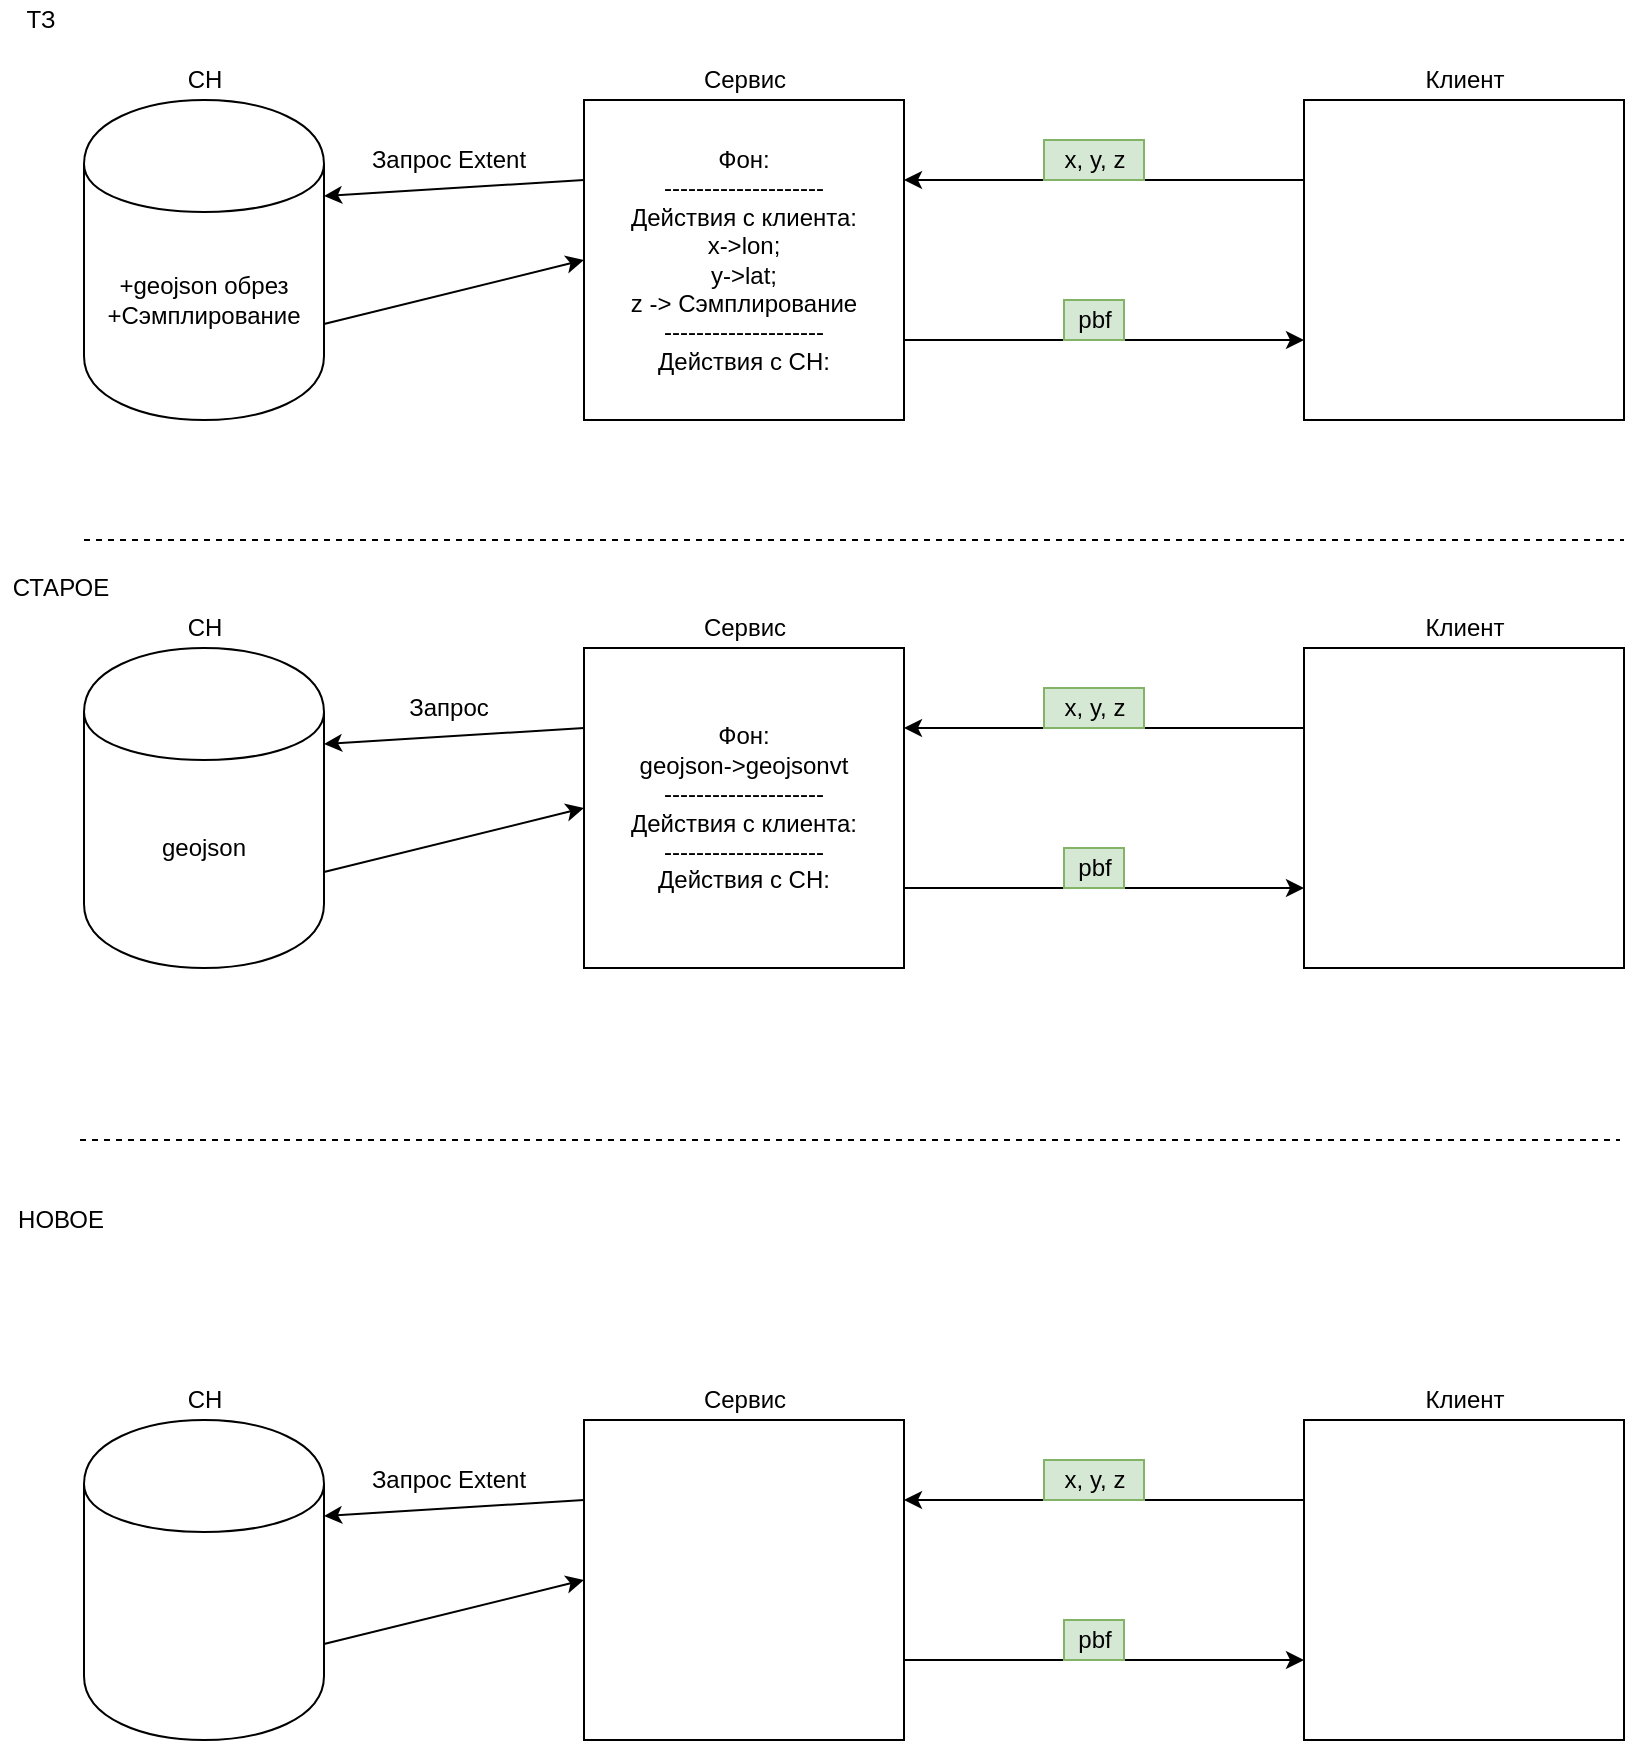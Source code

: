 <mxfile version="12.6.2" type="github">
  <diagram id="aXLdGU_kV2TTshU4usez" name="Page-1">
    <mxGraphModel dx="1422" dy="762" grid="1" gridSize="10" guides="1" tooltips="1" connect="1" arrows="1" fold="1" page="1" pageScale="1" pageWidth="827" pageHeight="1169" math="0" shadow="0">
      <root>
        <mxCell id="0"/>
        <mxCell id="1" parent="0"/>
        <mxCell id="2u9OrhuBSaxkkmq_U02D-1" value="+geojson обрез&lt;br&gt;+Сэмплирование" style="shape=cylinder;whiteSpace=wrap;html=1;boundedLbl=1;backgroundOutline=1;" parent="1" vertex="1">
          <mxGeometry x="42" y="60" width="120" height="160" as="geometry"/>
        </mxCell>
        <mxCell id="2u9OrhuBSaxkkmq_U02D-2" value="Фон:&lt;br&gt;--------------------&lt;br&gt;Действия с клиента:&lt;br&gt;x-&amp;gt;lon;&lt;br&gt;y-&amp;gt;lat;&lt;br&gt;z -&amp;gt; Сэмплирование&lt;br&gt;--------------------&lt;br&gt;Действия с CH:" style="whiteSpace=wrap;html=1;aspect=fixed;" parent="1" vertex="1">
          <mxGeometry x="292" y="60" width="160" height="160" as="geometry"/>
        </mxCell>
        <mxCell id="2u9OrhuBSaxkkmq_U02D-3" value="Сервис" style="text;html=1;align=center;verticalAlign=middle;resizable=0;points=[];autosize=1;" parent="1" vertex="1">
          <mxGeometry x="342" y="40" width="60" height="20" as="geometry"/>
        </mxCell>
        <mxCell id="2u9OrhuBSaxkkmq_U02D-5" value="" style="whiteSpace=wrap;html=1;aspect=fixed;fillColor=#ffffff;imageWidth=10;imageAspect=1;" parent="1" vertex="1">
          <mxGeometry x="652" y="60" width="160" height="160" as="geometry"/>
        </mxCell>
        <mxCell id="2u9OrhuBSaxkkmq_U02D-6" value="Клиент" style="text;html=1;align=center;verticalAlign=middle;resizable=0;points=[];autosize=1;" parent="1" vertex="1">
          <mxGeometry x="702" y="40" width="60" height="20" as="geometry"/>
        </mxCell>
        <mxCell id="2u9OrhuBSaxkkmq_U02D-7" value="" style="endArrow=classic;html=1;entryX=1;entryY=0.25;entryDx=0;entryDy=0;exitX=0;exitY=0.25;exitDx=0;exitDy=0;" parent="1" source="2u9OrhuBSaxkkmq_U02D-5" target="2u9OrhuBSaxkkmq_U02D-2" edge="1">
          <mxGeometry width="50" height="50" relative="1" as="geometry">
            <mxPoint x="42" y="290" as="sourcePoint"/>
            <mxPoint x="92" y="240" as="targetPoint"/>
          </mxGeometry>
        </mxCell>
        <mxCell id="2u9OrhuBSaxkkmq_U02D-8" value="" style="endArrow=classic;html=1;entryX=0;entryY=0.75;entryDx=0;entryDy=0;exitX=1;exitY=0.75;exitDx=0;exitDy=0;" parent="1" source="2u9OrhuBSaxkkmq_U02D-2" target="2u9OrhuBSaxkkmq_U02D-5" edge="1">
          <mxGeometry width="50" height="50" relative="1" as="geometry">
            <mxPoint x="42" y="290" as="sourcePoint"/>
            <mxPoint x="92" y="240" as="targetPoint"/>
          </mxGeometry>
        </mxCell>
        <mxCell id="2u9OrhuBSaxkkmq_U02D-9" value="" style="endArrow=classic;html=1;exitX=0;exitY=0.25;exitDx=0;exitDy=0;entryX=1;entryY=0.3;entryDx=0;entryDy=0;" parent="1" source="2u9OrhuBSaxkkmq_U02D-2" target="2u9OrhuBSaxkkmq_U02D-1" edge="1">
          <mxGeometry width="50" height="50" relative="1" as="geometry">
            <mxPoint x="262" y="90" as="sourcePoint"/>
            <mxPoint x="192" y="120" as="targetPoint"/>
          </mxGeometry>
        </mxCell>
        <mxCell id="2u9OrhuBSaxkkmq_U02D-10" value="Запрос Extent" style="text;html=1;align=center;verticalAlign=middle;resizable=0;points=[];autosize=1;" parent="1" vertex="1">
          <mxGeometry x="179" y="80" width="90" height="20" as="geometry"/>
        </mxCell>
        <mxCell id="2u9OrhuBSaxkkmq_U02D-11" value="" style="endArrow=classic;html=1;entryX=0;entryY=0.5;entryDx=0;entryDy=0;exitX=1;exitY=0.7;exitDx=0;exitDy=0;" parent="1" source="2u9OrhuBSaxkkmq_U02D-1" target="2u9OrhuBSaxkkmq_U02D-2" edge="1">
          <mxGeometry width="50" height="50" relative="1" as="geometry">
            <mxPoint x="42" y="290" as="sourcePoint"/>
            <mxPoint x="92" y="240" as="targetPoint"/>
          </mxGeometry>
        </mxCell>
        <mxCell id="2u9OrhuBSaxkkmq_U02D-13" value="x, y, z" style="text;html=1;align=center;verticalAlign=middle;resizable=0;points=[];autosize=1;fillColor=#d5e8d4;strokeColor=#82b366;" parent="1" vertex="1">
          <mxGeometry x="522" y="80" width="50" height="20" as="geometry"/>
        </mxCell>
        <mxCell id="2u9OrhuBSaxkkmq_U02D-14" value="pbf" style="text;html=1;align=center;verticalAlign=middle;resizable=0;points=[];autosize=1;fillColor=#d5e8d4;strokeColor=#82b366;" parent="1" vertex="1">
          <mxGeometry x="532" y="160" width="30" height="20" as="geometry"/>
        </mxCell>
        <mxCell id="2u9OrhuBSaxkkmq_U02D-15" value="geojson" style="shape=cylinder;whiteSpace=wrap;html=1;boundedLbl=1;backgroundOutline=1;" parent="1" vertex="1">
          <mxGeometry x="42" y="334" width="120" height="160" as="geometry"/>
        </mxCell>
        <mxCell id="2u9OrhuBSaxkkmq_U02D-16" value="Фон:&lt;br&gt;geojson-&amp;gt;geojsonvt&lt;br&gt;--------------------&lt;br&gt;Действия с клиента:&lt;br&gt;--------------------&lt;br&gt;Действия с CH:" style="whiteSpace=wrap;html=1;aspect=fixed;" parent="1" vertex="1">
          <mxGeometry x="292" y="334" width="160" height="160" as="geometry"/>
        </mxCell>
        <mxCell id="2u9OrhuBSaxkkmq_U02D-17" value="Сервис" style="text;html=1;align=center;verticalAlign=middle;resizable=0;points=[];autosize=1;" parent="1" vertex="1">
          <mxGeometry x="342" y="314" width="60" height="20" as="geometry"/>
        </mxCell>
        <mxCell id="2u9OrhuBSaxkkmq_U02D-18" value="Клиент" style="text;html=1;align=center;verticalAlign=middle;resizable=0;points=[];autosize=1;" parent="1" vertex="1">
          <mxGeometry x="702" y="314" width="60" height="20" as="geometry"/>
        </mxCell>
        <mxCell id="2u9OrhuBSaxkkmq_U02D-19" value="" style="whiteSpace=wrap;html=1;aspect=fixed;" parent="1" vertex="1">
          <mxGeometry x="652" y="334" width="160" height="160" as="geometry"/>
        </mxCell>
        <mxCell id="2u9OrhuBSaxkkmq_U02D-20" value="" style="endArrow=classic;html=1;entryX=1;entryY=0.25;entryDx=0;entryDy=0;exitX=0;exitY=0.25;exitDx=0;exitDy=0;" parent="1" source="2u9OrhuBSaxkkmq_U02D-19" target="2u9OrhuBSaxkkmq_U02D-16" edge="1">
          <mxGeometry width="50" height="50" relative="1" as="geometry">
            <mxPoint x="42" y="564" as="sourcePoint"/>
            <mxPoint x="92" y="514" as="targetPoint"/>
          </mxGeometry>
        </mxCell>
        <mxCell id="2u9OrhuBSaxkkmq_U02D-21" value="" style="endArrow=classic;html=1;entryX=0;entryY=0.75;entryDx=0;entryDy=0;exitX=1;exitY=0.75;exitDx=0;exitDy=0;" parent="1" source="2u9OrhuBSaxkkmq_U02D-16" target="2u9OrhuBSaxkkmq_U02D-19" edge="1">
          <mxGeometry width="50" height="50" relative="1" as="geometry">
            <mxPoint x="42" y="564" as="sourcePoint"/>
            <mxPoint x="92" y="514" as="targetPoint"/>
          </mxGeometry>
        </mxCell>
        <mxCell id="2u9OrhuBSaxkkmq_U02D-22" value="pbf" style="text;html=1;align=center;verticalAlign=middle;resizable=0;points=[];autosize=1;fillColor=#d5e8d4;strokeColor=#82b366;" parent="1" vertex="1">
          <mxGeometry x="532" y="434" width="30" height="20" as="geometry"/>
        </mxCell>
        <mxCell id="2u9OrhuBSaxkkmq_U02D-23" value="x, y, z" style="text;html=1;align=center;verticalAlign=middle;resizable=0;points=[];autosize=1;fillColor=#d5e8d4;strokeColor=#82b366;" parent="1" vertex="1">
          <mxGeometry x="522" y="354" width="50" height="20" as="geometry"/>
        </mxCell>
        <mxCell id="2u9OrhuBSaxkkmq_U02D-24" value="" style="endArrow=classic;html=1;entryX=0;entryY=0.5;entryDx=0;entryDy=0;exitX=1;exitY=0.7;exitDx=0;exitDy=0;" parent="1" source="2u9OrhuBSaxkkmq_U02D-15" target="2u9OrhuBSaxkkmq_U02D-16" edge="1">
          <mxGeometry width="50" height="50" relative="1" as="geometry">
            <mxPoint x="42" y="564" as="sourcePoint"/>
            <mxPoint x="92" y="514" as="targetPoint"/>
          </mxGeometry>
        </mxCell>
        <mxCell id="2u9OrhuBSaxkkmq_U02D-25" value="" style="endArrow=classic;html=1;exitX=0;exitY=0.25;exitDx=0;exitDy=0;entryX=1;entryY=0.3;entryDx=0;entryDy=0;" parent="1" source="2u9OrhuBSaxkkmq_U02D-16" target="2u9OrhuBSaxkkmq_U02D-15" edge="1">
          <mxGeometry width="50" height="50" relative="1" as="geometry">
            <mxPoint x="262" y="364" as="sourcePoint"/>
            <mxPoint x="192" y="394" as="targetPoint"/>
          </mxGeometry>
        </mxCell>
        <mxCell id="2u9OrhuBSaxkkmq_U02D-28" value="" style="endArrow=none;dashed=1;html=1;" parent="1" edge="1">
          <mxGeometry width="50" height="50" relative="1" as="geometry">
            <mxPoint x="42" y="280" as="sourcePoint"/>
            <mxPoint x="812" y="280" as="targetPoint"/>
          </mxGeometry>
        </mxCell>
        <mxCell id="2u9OrhuBSaxkkmq_U02D-30" value="&lt;span style=&quot;white-space: normal&quot;&gt;CH&lt;/span&gt;" style="text;html=1;align=center;verticalAlign=middle;resizable=0;points=[];autosize=1;" parent="1" vertex="1">
          <mxGeometry x="87" y="40" width="30" height="20" as="geometry"/>
        </mxCell>
        <mxCell id="2u9OrhuBSaxkkmq_U02D-32" value="&lt;span style=&quot;white-space: normal&quot;&gt;CH&lt;/span&gt;" style="text;html=1;align=center;verticalAlign=middle;resizable=0;points=[];autosize=1;" parent="1" vertex="1">
          <mxGeometry x="87" y="314" width="30" height="20" as="geometry"/>
        </mxCell>
        <mxCell id="2u9OrhuBSaxkkmq_U02D-34" value="Запрос" style="text;html=1;align=center;verticalAlign=middle;resizable=0;points=[];autosize=1;" parent="1" vertex="1">
          <mxGeometry x="194" y="354" width="60" height="20" as="geometry"/>
        </mxCell>
        <mxCell id="A3EjPKBnRZNq92b88yFs-18" value="" style="shape=cylinder;whiteSpace=wrap;html=1;boundedLbl=1;backgroundOutline=1;" vertex="1" parent="1">
          <mxGeometry x="42" y="720" width="120" height="160" as="geometry"/>
        </mxCell>
        <mxCell id="A3EjPKBnRZNq92b88yFs-19" value="" style="whiteSpace=wrap;html=1;aspect=fixed;" vertex="1" parent="1">
          <mxGeometry x="292" y="720" width="160" height="160" as="geometry"/>
        </mxCell>
        <mxCell id="A3EjPKBnRZNq92b88yFs-20" value="Сервис" style="text;html=1;align=center;verticalAlign=middle;resizable=0;points=[];autosize=1;" vertex="1" parent="1">
          <mxGeometry x="342" y="700" width="60" height="20" as="geometry"/>
        </mxCell>
        <mxCell id="A3EjPKBnRZNq92b88yFs-21" value="" style="whiteSpace=wrap;html=1;aspect=fixed;fillColor=#ffffff;imageWidth=10;imageAspect=1;" vertex="1" parent="1">
          <mxGeometry x="652" y="720" width="160" height="160" as="geometry"/>
        </mxCell>
        <mxCell id="A3EjPKBnRZNq92b88yFs-22" value="Клиент" style="text;html=1;align=center;verticalAlign=middle;resizable=0;points=[];autosize=1;" vertex="1" parent="1">
          <mxGeometry x="702" y="700" width="60" height="20" as="geometry"/>
        </mxCell>
        <mxCell id="A3EjPKBnRZNq92b88yFs-23" value="" style="endArrow=classic;html=1;entryX=1;entryY=0.25;entryDx=0;entryDy=0;exitX=0;exitY=0.25;exitDx=0;exitDy=0;" edge="1" source="A3EjPKBnRZNq92b88yFs-21" target="A3EjPKBnRZNq92b88yFs-19" parent="1">
          <mxGeometry width="50" height="50" relative="1" as="geometry">
            <mxPoint x="42" y="950" as="sourcePoint"/>
            <mxPoint x="92" y="900" as="targetPoint"/>
          </mxGeometry>
        </mxCell>
        <mxCell id="A3EjPKBnRZNq92b88yFs-24" value="" style="endArrow=classic;html=1;entryX=0;entryY=0.75;entryDx=0;entryDy=0;exitX=1;exitY=0.75;exitDx=0;exitDy=0;" edge="1" source="A3EjPKBnRZNq92b88yFs-19" target="A3EjPKBnRZNq92b88yFs-21" parent="1">
          <mxGeometry width="50" height="50" relative="1" as="geometry">
            <mxPoint x="42" y="950" as="sourcePoint"/>
            <mxPoint x="92" y="900" as="targetPoint"/>
          </mxGeometry>
        </mxCell>
        <mxCell id="A3EjPKBnRZNq92b88yFs-25" value="" style="endArrow=classic;html=1;exitX=0;exitY=0.25;exitDx=0;exitDy=0;entryX=1;entryY=0.3;entryDx=0;entryDy=0;" edge="1" source="A3EjPKBnRZNq92b88yFs-19" target="A3EjPKBnRZNq92b88yFs-18" parent="1">
          <mxGeometry width="50" height="50" relative="1" as="geometry">
            <mxPoint x="262" y="750" as="sourcePoint"/>
            <mxPoint x="192" y="780" as="targetPoint"/>
          </mxGeometry>
        </mxCell>
        <mxCell id="A3EjPKBnRZNq92b88yFs-26" value="Запрос Extent" style="text;html=1;align=center;verticalAlign=middle;resizable=0;points=[];autosize=1;" vertex="1" parent="1">
          <mxGeometry x="179" y="740" width="90" height="20" as="geometry"/>
        </mxCell>
        <mxCell id="A3EjPKBnRZNq92b88yFs-27" value="" style="endArrow=classic;html=1;entryX=0;entryY=0.5;entryDx=0;entryDy=0;exitX=1;exitY=0.7;exitDx=0;exitDy=0;" edge="1" source="A3EjPKBnRZNq92b88yFs-18" target="A3EjPKBnRZNq92b88yFs-19" parent="1">
          <mxGeometry width="50" height="50" relative="1" as="geometry">
            <mxPoint x="42" y="950" as="sourcePoint"/>
            <mxPoint x="92" y="900" as="targetPoint"/>
          </mxGeometry>
        </mxCell>
        <mxCell id="A3EjPKBnRZNq92b88yFs-28" value="x, y, z" style="text;html=1;align=center;verticalAlign=middle;resizable=0;points=[];autosize=1;fillColor=#d5e8d4;strokeColor=#82b366;" vertex="1" parent="1">
          <mxGeometry x="522" y="740" width="50" height="20" as="geometry"/>
        </mxCell>
        <mxCell id="A3EjPKBnRZNq92b88yFs-29" value="pbf" style="text;html=1;align=center;verticalAlign=middle;resizable=0;points=[];autosize=1;fillColor=#d5e8d4;strokeColor=#82b366;" vertex="1" parent="1">
          <mxGeometry x="532" y="820" width="30" height="20" as="geometry"/>
        </mxCell>
        <mxCell id="A3EjPKBnRZNq92b88yFs-30" value="&lt;span style=&quot;white-space: normal&quot;&gt;CH&lt;/span&gt;" style="text;html=1;align=center;verticalAlign=middle;resizable=0;points=[];autosize=1;" vertex="1" parent="1">
          <mxGeometry x="87" y="700" width="30" height="20" as="geometry"/>
        </mxCell>
        <mxCell id="A3EjPKBnRZNq92b88yFs-31" value="" style="endArrow=none;dashed=1;html=1;" edge="1" parent="1">
          <mxGeometry width="50" height="50" relative="1" as="geometry">
            <mxPoint x="40" y="580" as="sourcePoint"/>
            <mxPoint x="810" y="580" as="targetPoint"/>
          </mxGeometry>
        </mxCell>
        <mxCell id="A3EjPKBnRZNq92b88yFs-32" value="НОВОЕ" style="text;html=1;align=center;verticalAlign=middle;resizable=0;points=[];autosize=1;" vertex="1" parent="1">
          <mxGeometry y="610" width="60" height="20" as="geometry"/>
        </mxCell>
        <mxCell id="A3EjPKBnRZNq92b88yFs-33" value="СТАРОЕ" style="text;html=1;align=center;verticalAlign=middle;resizable=0;points=[];autosize=1;" vertex="1" parent="1">
          <mxGeometry y="294" width="60" height="20" as="geometry"/>
        </mxCell>
        <mxCell id="A3EjPKBnRZNq92b88yFs-34" value="ТЗ" style="text;html=1;align=center;verticalAlign=middle;resizable=0;points=[];autosize=1;" vertex="1" parent="1">
          <mxGeometry x="5" y="10" width="30" height="20" as="geometry"/>
        </mxCell>
      </root>
    </mxGraphModel>
  </diagram>
</mxfile>
